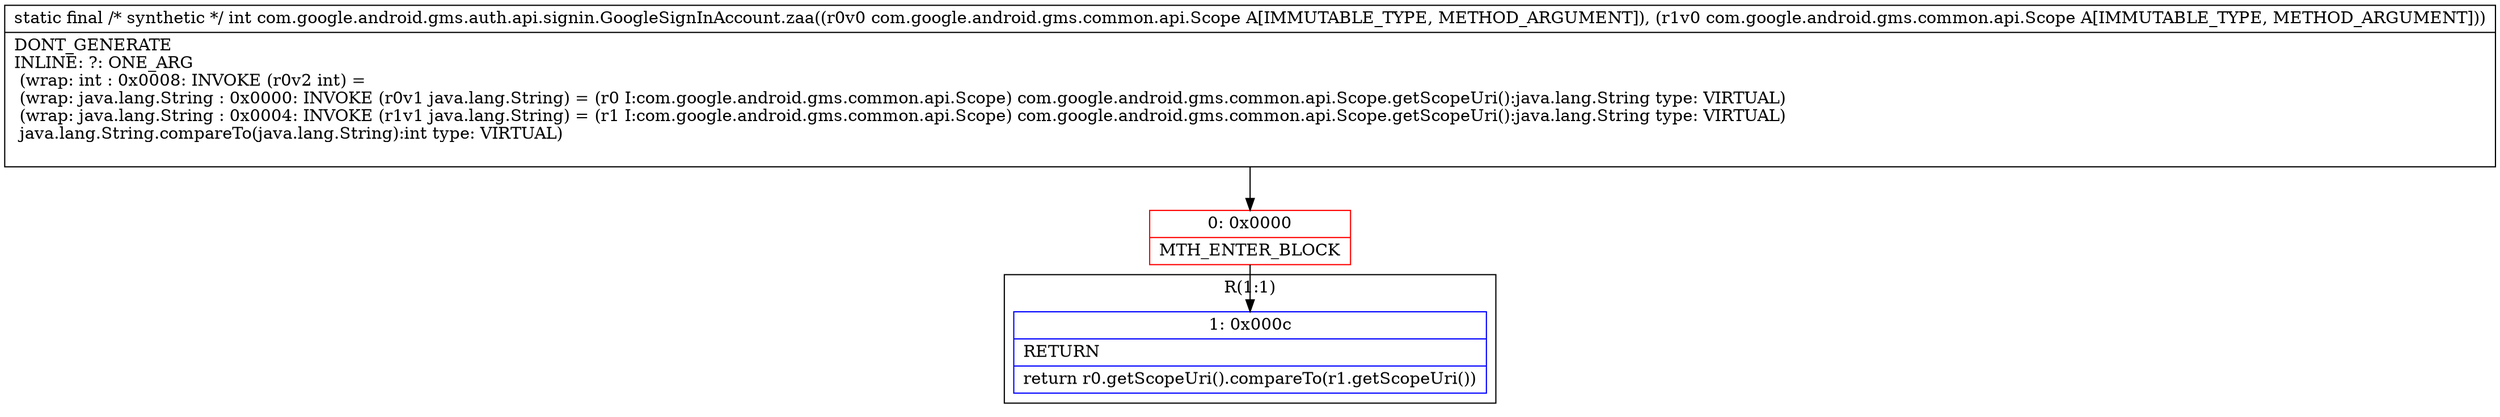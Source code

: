 digraph "CFG forcom.google.android.gms.auth.api.signin.GoogleSignInAccount.zaa(Lcom\/google\/android\/gms\/common\/api\/Scope;Lcom\/google\/android\/gms\/common\/api\/Scope;)I" {
subgraph cluster_Region_1978431298 {
label = "R(1:1)";
node [shape=record,color=blue];
Node_1 [shape=record,label="{1\:\ 0x000c|RETURN\l|return r0.getScopeUri().compareTo(r1.getScopeUri())\l}"];
}
Node_0 [shape=record,color=red,label="{0\:\ 0x0000|MTH_ENTER_BLOCK\l}"];
MethodNode[shape=record,label="{static final \/* synthetic *\/ int com.google.android.gms.auth.api.signin.GoogleSignInAccount.zaa((r0v0 com.google.android.gms.common.api.Scope A[IMMUTABLE_TYPE, METHOD_ARGUMENT]), (r1v0 com.google.android.gms.common.api.Scope A[IMMUTABLE_TYPE, METHOD_ARGUMENT]))  | DONT_GENERATE\lINLINE: ?: ONE_ARG  \l  (wrap: int : 0x0008: INVOKE  (r0v2 int) = \l  (wrap: java.lang.String : 0x0000: INVOKE  (r0v1 java.lang.String) = (r0 I:com.google.android.gms.common.api.Scope) com.google.android.gms.common.api.Scope.getScopeUri():java.lang.String type: VIRTUAL)\l  (wrap: java.lang.String : 0x0004: INVOKE  (r1v1 java.lang.String) = (r1 I:com.google.android.gms.common.api.Scope) com.google.android.gms.common.api.Scope.getScopeUri():java.lang.String type: VIRTUAL)\l java.lang.String.compareTo(java.lang.String):int type: VIRTUAL)\l\l}"];
MethodNode -> Node_0;
Node_0 -> Node_1;
}

